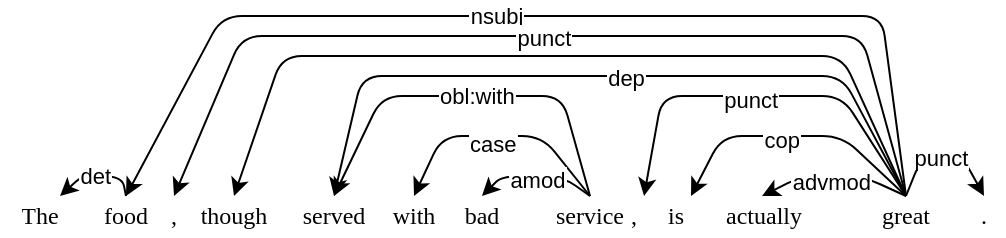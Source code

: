 <mxfile version="22.1.11" type="github">
  <diagram name="Page-1" id="r9KgoVCYdqJ9KJq_59oU">
    <mxGraphModel dx="770" dy="514" grid="1" gridSize="10" guides="1" tooltips="1" connect="1" arrows="1" fold="1" page="1" pageScale="1" pageWidth="827" pageHeight="1169" math="0" shadow="0">
      <root>
        <mxCell id="0" />
        <mxCell id="1" parent="0" />
        <UserObject label="The" placeholders="1" name="Variable" id="ieEwcSVPILZhV7FS9laS-34">
          <mxCell style="text;strokeColor=none;fillColor=none;align=center;verticalAlign=middle;whiteSpace=wrap;overflow=hidden;fontFamily=Verdana;" vertex="1" parent="1">
            <mxGeometry x="249" y="400" width="40" height="20" as="geometry" />
          </mxCell>
        </UserObject>
        <UserObject label="food" placeholders="1" name="Variable" id="ieEwcSVPILZhV7FS9laS-35">
          <mxCell style="text;strokeColor=none;fillColor=none;align=center;verticalAlign=middle;whiteSpace=wrap;overflow=hidden;fontFamily=Verdana;" vertex="1" parent="1">
            <mxGeometry x="287" y="400" width="50" height="20" as="geometry" />
          </mxCell>
        </UserObject>
        <UserObject label="though" placeholders="1" name="Variable" id="ieEwcSVPILZhV7FS9laS-36">
          <mxCell style="text;strokeColor=none;fillColor=none;align=center;verticalAlign=middle;whiteSpace=wrap;overflow=hidden;fontFamily=Verdana;" vertex="1" parent="1">
            <mxGeometry x="341" y="400" width="50" height="20" as="geometry" />
          </mxCell>
        </UserObject>
        <UserObject label="served" placeholders="1" name="Variable" id="ieEwcSVPILZhV7FS9laS-38">
          <mxCell style="text;strokeColor=none;fillColor=none;align=center;verticalAlign=middle;whiteSpace=wrap;overflow=hidden;fontFamily=Verdana;" vertex="1" parent="1">
            <mxGeometry x="391" y="400" width="50" height="20" as="geometry" />
          </mxCell>
        </UserObject>
        <UserObject label="with" placeholders="1" name="Variable" id="ieEwcSVPILZhV7FS9laS-39">
          <mxCell style="text;strokeColor=none;fillColor=none;align=center;verticalAlign=middle;whiteSpace=wrap;overflow=hidden;fontFamily=Verdana;" vertex="1" parent="1">
            <mxGeometry x="431" y="400" width="50" height="20" as="geometry" />
          </mxCell>
        </UserObject>
        <UserObject label="bad" placeholders="1" name="Variable" id="ieEwcSVPILZhV7FS9laS-40">
          <mxCell style="text;strokeColor=none;fillColor=none;align=center;verticalAlign=middle;whiteSpace=wrap;overflow=hidden;fontFamily=Verdana;" vertex="1" parent="1">
            <mxGeometry x="465" y="400" width="50" height="20" as="geometry" />
          </mxCell>
        </UserObject>
        <UserObject label="service" placeholders="1" name="Variable" id="ieEwcSVPILZhV7FS9laS-41">
          <mxCell style="text;strokeColor=none;fillColor=none;align=center;verticalAlign=middle;whiteSpace=wrap;overflow=hidden;fontFamily=Verdana;" vertex="1" parent="1">
            <mxGeometry x="519" y="400" width="50" height="20" as="geometry" />
          </mxCell>
        </UserObject>
        <UserObject label="is" placeholders="1" name="Variable" id="ieEwcSVPILZhV7FS9laS-42">
          <mxCell style="text;strokeColor=none;fillColor=none;align=center;verticalAlign=middle;whiteSpace=wrap;overflow=hidden;fontFamily=Verdana;" vertex="1" parent="1">
            <mxGeometry x="572" y="400" width="30" height="20" as="geometry" />
          </mxCell>
        </UserObject>
        <UserObject label="actually" placeholders="1" name="Variable" id="ieEwcSVPILZhV7FS9laS-43">
          <mxCell style="text;strokeColor=none;fillColor=none;align=center;verticalAlign=middle;whiteSpace=wrap;overflow=hidden;fontFamily=Verdana;" vertex="1" parent="1">
            <mxGeometry x="606" y="400" width="50" height="20" as="geometry" />
          </mxCell>
        </UserObject>
        <UserObject label="great" placeholders="1" name="Variable" id="ieEwcSVPILZhV7FS9laS-44">
          <mxCell style="text;strokeColor=none;fillColor=none;align=center;verticalAlign=middle;whiteSpace=wrap;overflow=hidden;fontFamily=Verdana;" vertex="1" parent="1">
            <mxGeometry x="677" y="400" width="50" height="20" as="geometry" />
          </mxCell>
        </UserObject>
        <UserObject label="," placeholders="1" name="Variable" id="ieEwcSVPILZhV7FS9laS-45">
          <mxCell style="text;strokeColor=none;fillColor=none;align=center;verticalAlign=middle;whiteSpace=wrap;overflow=hidden;fontFamily=Verdana;" vertex="1" parent="1">
            <mxGeometry x="556" y="400" width="20" height="20" as="geometry" />
          </mxCell>
        </UserObject>
        <UserObject label="," placeholders="1" name="Variable" id="ieEwcSVPILZhV7FS9laS-46">
          <mxCell style="text;strokeColor=none;fillColor=none;align=center;verticalAlign=middle;whiteSpace=wrap;overflow=hidden;fontFamily=Verdana;" vertex="1" parent="1">
            <mxGeometry x="326" y="400" width="20" height="20" as="geometry" />
          </mxCell>
        </UserObject>
        <UserObject label="." placeholders="1" name="Variable" id="ieEwcSVPILZhV7FS9laS-47">
          <mxCell style="text;strokeColor=none;fillColor=none;align=center;verticalAlign=middle;whiteSpace=wrap;overflow=hidden;fontFamily=Verdana;" vertex="1" parent="1">
            <mxGeometry x="731" y="400" width="20" height="20" as="geometry" />
          </mxCell>
        </UserObject>
        <mxCell id="ieEwcSVPILZhV7FS9laS-48" value="" style="endArrow=classic;entryX=0.75;entryY=0;entryDx=0;entryDy=0;rounded=1;exitX=0.5;exitY=0;exitDx=0;exitDy=0;" edge="1" parent="1" source="ieEwcSVPILZhV7FS9laS-35" target="ieEwcSVPILZhV7FS9laS-34">
          <mxGeometry relative="1" as="geometry">
            <mxPoint x="335" y="400" as="sourcePoint" />
            <mxPoint x="320" y="370" as="targetPoint" />
            <Array as="points">
              <mxPoint x="310" y="390" />
              <mxPoint x="290" y="390" />
            </Array>
          </mxGeometry>
        </mxCell>
        <mxCell id="ieEwcSVPILZhV7FS9laS-49" value="det" style="edgeLabel;resizable=0;align=center;verticalAlign=middle;" connectable="0" vertex="1" parent="ieEwcSVPILZhV7FS9laS-48">
          <mxGeometry relative="1" as="geometry">
            <mxPoint x="-1" y="-1" as="offset" />
          </mxGeometry>
        </mxCell>
        <mxCell id="ieEwcSVPILZhV7FS9laS-52" value="" style="endArrow=classic;entryX=0.5;entryY=0;entryDx=0;entryDy=0;rounded=1;exitX=0.5;exitY=0;exitDx=0;exitDy=0;" edge="1" parent="1" source="ieEwcSVPILZhV7FS9laS-44" target="ieEwcSVPILZhV7FS9laS-35">
          <mxGeometry relative="1" as="geometry">
            <mxPoint x="345" y="471" as="sourcePoint" />
            <mxPoint x="310" y="471" as="targetPoint" />
            <Array as="points">
              <mxPoint x="690" y="310" />
              <mxPoint x="490" y="310" />
              <mxPoint x="360" y="310" />
            </Array>
          </mxGeometry>
        </mxCell>
        <mxCell id="ieEwcSVPILZhV7FS9laS-53" value="nsubj" style="edgeLabel;resizable=0;align=center;verticalAlign=middle;" connectable="0" vertex="1" parent="ieEwcSVPILZhV7FS9laS-52">
          <mxGeometry relative="1" as="geometry">
            <mxPoint x="-22" y="-1" as="offset" />
          </mxGeometry>
        </mxCell>
        <mxCell id="ieEwcSVPILZhV7FS9laS-54" value="" style="endArrow=classic;rounded=1;exitX=0.5;exitY=0;exitDx=0;exitDy=0;" edge="1" parent="1" source="ieEwcSVPILZhV7FS9laS-44">
          <mxGeometry relative="1" as="geometry">
            <mxPoint x="704" y="430" as="sourcePoint" />
            <mxPoint x="336" y="400" as="targetPoint" />
            <Array as="points">
              <mxPoint x="680" y="320" />
              <mxPoint x="370" y="320" />
            </Array>
          </mxGeometry>
        </mxCell>
        <mxCell id="ieEwcSVPILZhV7FS9laS-55" value="punct" style="edgeLabel;resizable=0;align=center;verticalAlign=middle;" connectable="0" vertex="1" parent="ieEwcSVPILZhV7FS9laS-54">
          <mxGeometry relative="1" as="geometry">
            <mxPoint x="-2" as="offset" />
          </mxGeometry>
        </mxCell>
        <mxCell id="ieEwcSVPILZhV7FS9laS-56" value="" style="endArrow=classic;rounded=1;exitX=0.5;exitY=0;exitDx=0;exitDy=0;entryX=0.5;entryY=0;entryDx=0;entryDy=0;" edge="1" parent="1" source="ieEwcSVPILZhV7FS9laS-44" target="ieEwcSVPILZhV7FS9laS-36">
          <mxGeometry relative="1" as="geometry">
            <mxPoint x="704" y="410" as="sourcePoint" />
            <mxPoint x="400" y="410" as="targetPoint" />
            <Array as="points">
              <mxPoint x="670" y="330" />
              <mxPoint x="390" y="330" />
            </Array>
          </mxGeometry>
        </mxCell>
        <mxCell id="ieEwcSVPILZhV7FS9laS-58" value="" style="endArrow=classic;rounded=1;exitX=0.5;exitY=0;exitDx=0;exitDy=0;entryX=0.5;entryY=0;entryDx=0;entryDy=0;" edge="1" parent="1" source="ieEwcSVPILZhV7FS9laS-44" target="ieEwcSVPILZhV7FS9laS-38">
          <mxGeometry relative="1" as="geometry">
            <mxPoint x="703" y="430" as="sourcePoint" />
            <mxPoint x="429" y="430" as="targetPoint" />
            <Array as="points">
              <mxPoint x="670" y="340" />
              <mxPoint x="430" y="340" />
            </Array>
          </mxGeometry>
        </mxCell>
        <mxCell id="ieEwcSVPILZhV7FS9laS-59" value="dep" style="edgeLabel;resizable=0;align=center;verticalAlign=middle;" connectable="0" vertex="1" parent="ieEwcSVPILZhV7FS9laS-58">
          <mxGeometry relative="1" as="geometry">
            <mxPoint x="9" as="offset" />
          </mxGeometry>
        </mxCell>
        <mxCell id="ieEwcSVPILZhV7FS9laS-60" value="" style="endArrow=classic;rounded=1;exitX=0.5;exitY=0;exitDx=0;exitDy=0;entryX=0.5;entryY=0;entryDx=0;entryDy=0;" edge="1" parent="1" source="ieEwcSVPILZhV7FS9laS-41" target="ieEwcSVPILZhV7FS9laS-38">
          <mxGeometry relative="1" as="geometry">
            <mxPoint x="669" y="410" as="sourcePoint" />
            <mxPoint x="443" y="410" as="targetPoint" />
            <Array as="points">
              <mxPoint x="530" y="350" />
              <mxPoint x="490" y="350" />
              <mxPoint x="440" y="350" />
            </Array>
          </mxGeometry>
        </mxCell>
        <mxCell id="ieEwcSVPILZhV7FS9laS-61" value="obl:with" style="edgeLabel;resizable=0;align=center;verticalAlign=middle;" connectable="0" vertex="1" parent="ieEwcSVPILZhV7FS9laS-60">
          <mxGeometry relative="1" as="geometry">
            <mxPoint x="4" y="-1" as="offset" />
          </mxGeometry>
        </mxCell>
        <mxCell id="ieEwcSVPILZhV7FS9laS-62" value="" style="endArrow=classic;rounded=1;exitX=0.5;exitY=0;exitDx=0;exitDy=0;entryX=0.5;entryY=0;entryDx=0;entryDy=0;" edge="1" parent="1" source="ieEwcSVPILZhV7FS9laS-41" target="ieEwcSVPILZhV7FS9laS-39">
          <mxGeometry relative="1" as="geometry">
            <mxPoint x="591" y="400" as="sourcePoint" />
            <mxPoint x="480" y="400" as="targetPoint" />
            <Array as="points">
              <mxPoint x="520" y="370" />
              <mxPoint x="470" y="370" />
            </Array>
          </mxGeometry>
        </mxCell>
        <mxCell id="ieEwcSVPILZhV7FS9laS-63" value="case" style="edgeLabel;resizable=0;align=center;verticalAlign=middle;" connectable="0" vertex="1" parent="ieEwcSVPILZhV7FS9laS-62">
          <mxGeometry relative="1" as="geometry">
            <mxPoint x="-2" y="3" as="offset" />
          </mxGeometry>
        </mxCell>
        <mxCell id="ieEwcSVPILZhV7FS9laS-64" value="" style="endArrow=classic;rounded=1;exitX=0.5;exitY=0;exitDx=0;exitDy=0;entryX=0.5;entryY=0;entryDx=0;entryDy=0;" edge="1" parent="1" source="ieEwcSVPILZhV7FS9laS-41" target="ieEwcSVPILZhV7FS9laS-40">
          <mxGeometry relative="1" as="geometry">
            <mxPoint x="573" y="411" as="sourcePoint" />
            <mxPoint x="502" y="411" as="targetPoint" />
            <Array as="points">
              <mxPoint x="530" y="390" />
              <mxPoint x="500" y="390" />
            </Array>
          </mxGeometry>
        </mxCell>
        <mxCell id="ieEwcSVPILZhV7FS9laS-65" value="amod" style="edgeLabel;resizable=0;align=center;verticalAlign=middle;" connectable="0" vertex="1" parent="ieEwcSVPILZhV7FS9laS-64">
          <mxGeometry relative="1" as="geometry">
            <mxPoint x="1" y="1" as="offset" />
          </mxGeometry>
        </mxCell>
        <mxCell id="ieEwcSVPILZhV7FS9laS-67" value="" style="endArrow=classic;rounded=1;exitX=0.5;exitY=0;exitDx=0;exitDy=0;entryX=0.75;entryY=0;entryDx=0;entryDy=0;" edge="1" parent="1" source="ieEwcSVPILZhV7FS9laS-44" target="ieEwcSVPILZhV7FS9laS-45">
          <mxGeometry relative="1" as="geometry">
            <mxPoint x="660" y="400" as="sourcePoint" />
            <mxPoint x="589" y="400" as="targetPoint" />
            <Array as="points">
              <mxPoint x="670" y="350" />
              <mxPoint x="610" y="350" />
              <mxPoint x="580" y="350" />
            </Array>
          </mxGeometry>
        </mxCell>
        <mxCell id="ieEwcSVPILZhV7FS9laS-68" value="punct" style="edgeLabel;resizable=0;align=center;verticalAlign=middle;" connectable="0" vertex="1" parent="ieEwcSVPILZhV7FS9laS-67">
          <mxGeometry relative="1" as="geometry">
            <mxPoint x="-5" y="1" as="offset" />
          </mxGeometry>
        </mxCell>
        <mxCell id="ieEwcSVPILZhV7FS9laS-70" value="" style="endArrow=classic;rounded=1;entryX=0.75;entryY=0;entryDx=0;entryDy=0;exitX=0.5;exitY=0;exitDx=0;exitDy=0;" edge="1" parent="1" source="ieEwcSVPILZhV7FS9laS-44" target="ieEwcSVPILZhV7FS9laS-42">
          <mxGeometry relative="1" as="geometry">
            <mxPoint x="690" y="400" as="sourcePoint" />
            <mxPoint x="581" y="400" as="targetPoint" />
            <Array as="points">
              <mxPoint x="670" y="370" />
              <mxPoint x="610" y="370" />
            </Array>
          </mxGeometry>
        </mxCell>
        <mxCell id="ieEwcSVPILZhV7FS9laS-71" value="cop" style="edgeLabel;resizable=0;align=center;verticalAlign=middle;" connectable="0" vertex="1" parent="ieEwcSVPILZhV7FS9laS-70">
          <mxGeometry relative="1" as="geometry">
            <mxPoint x="-5" y="1" as="offset" />
          </mxGeometry>
        </mxCell>
        <mxCell id="ieEwcSVPILZhV7FS9laS-73" value="" style="endArrow=classic;rounded=1;exitX=0.5;exitY=0;exitDx=0;exitDy=0;" edge="1" parent="1" source="ieEwcSVPILZhV7FS9laS-44">
          <mxGeometry relative="1" as="geometry">
            <mxPoint x="690" y="400" as="sourcePoint" />
            <mxPoint x="630" y="400" as="targetPoint" />
            <Array as="points">
              <mxPoint x="680" y="390" />
              <mxPoint x="650" y="390" />
            </Array>
          </mxGeometry>
        </mxCell>
        <mxCell id="ieEwcSVPILZhV7FS9laS-74" value="advmod" style="edgeLabel;resizable=0;align=center;verticalAlign=middle;" connectable="0" vertex="1" parent="ieEwcSVPILZhV7FS9laS-73">
          <mxGeometry relative="1" as="geometry">
            <mxPoint x="-1" y="2" as="offset" />
          </mxGeometry>
        </mxCell>
        <mxCell id="ieEwcSVPILZhV7FS9laS-75" value="" style="endArrow=classic;rounded=1;exitX=0.5;exitY=0;exitDx=0;exitDy=0;entryX=0.5;entryY=0;entryDx=0;entryDy=0;" edge="1" parent="1" source="ieEwcSVPILZhV7FS9laS-44" target="ieEwcSVPILZhV7FS9laS-47">
          <mxGeometry relative="1" as="geometry">
            <mxPoint x="712" y="470" as="sourcePoint" />
            <mxPoint x="640" y="470" as="targetPoint" />
            <Array as="points">
              <mxPoint x="710" y="380" />
              <mxPoint x="730" y="380" />
            </Array>
          </mxGeometry>
        </mxCell>
        <mxCell id="ieEwcSVPILZhV7FS9laS-76" value="punct" style="edgeLabel;resizable=0;align=center;verticalAlign=middle;" connectable="0" vertex="1" parent="ieEwcSVPILZhV7FS9laS-75">
          <mxGeometry relative="1" as="geometry">
            <mxPoint x="-1" as="offset" />
          </mxGeometry>
        </mxCell>
      </root>
    </mxGraphModel>
  </diagram>
</mxfile>
